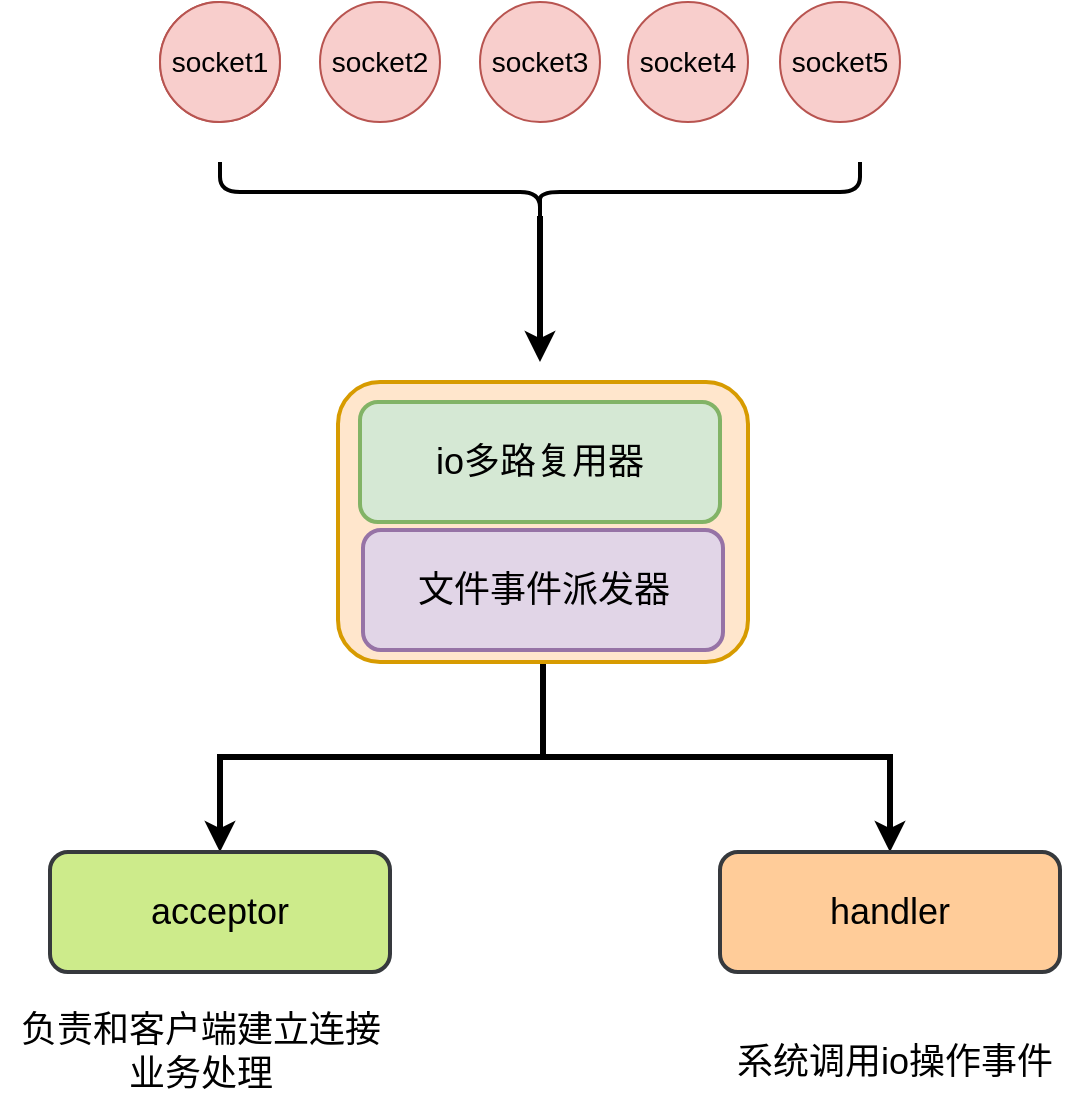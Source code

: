 <mxfile version="15.6.5" type="github"><diagram id="cEOK3jMGZeHYLs-aAo8m" name="第 1 页"><mxGraphModel dx="1186" dy="694" grid="1" gridSize="10" guides="1" tooltips="1" connect="1" arrows="1" fold="1" page="1" pageScale="1" pageWidth="827" pageHeight="1169" math="0" shadow="0"><root><mxCell id="0"/><mxCell id="1" parent="0"/><mxCell id="fW5pa93kXFS0rrpcE8qi-2" value="&lt;font style=&quot;font-size: 14px&quot;&gt;socket1&lt;/font&gt;" style="ellipse;whiteSpace=wrap;html=1;strokeColor=#b85450;fillColor=#f8cecc;fontColor=default;" vertex="1" parent="1"><mxGeometry x="210" y="160" width="60" height="60" as="geometry"/></mxCell><mxCell id="fW5pa93kXFS0rrpcE8qi-3" value="&lt;font style=&quot;font-size: 14px&quot;&gt;socket1&lt;/font&gt;" style="ellipse;whiteSpace=wrap;html=1;strokeColor=#b85450;fillColor=#f8cecc;fontColor=default;" vertex="1" parent="1"><mxGeometry x="210" y="160" width="60" height="60" as="geometry"/></mxCell><mxCell id="fW5pa93kXFS0rrpcE8qi-4" value="&lt;font style=&quot;font-size: 14px&quot;&gt;socket3&lt;/font&gt;" style="ellipse;whiteSpace=wrap;html=1;strokeColor=#b85450;fillColor=#f8cecc;fontColor=default;" vertex="1" parent="1"><mxGeometry x="370" y="160" width="60" height="60" as="geometry"/></mxCell><mxCell id="fW5pa93kXFS0rrpcE8qi-5" value="&lt;font style=&quot;font-size: 14px&quot;&gt;socket2&lt;/font&gt;" style="ellipse;whiteSpace=wrap;html=1;strokeColor=#b85450;fillColor=#f8cecc;fontColor=default;" vertex="1" parent="1"><mxGeometry x="290" y="160" width="60" height="60" as="geometry"/></mxCell><mxCell id="fW5pa93kXFS0rrpcE8qi-6" value="&lt;font style=&quot;font-size: 14px&quot;&gt;socket4&lt;/font&gt;" style="ellipse;whiteSpace=wrap;html=1;strokeColor=#b85450;fillColor=#f8cecc;fontColor=default;" vertex="1" parent="1"><mxGeometry x="444" y="160" width="60" height="60" as="geometry"/></mxCell><mxCell id="fW5pa93kXFS0rrpcE8qi-7" value="&lt;font style=&quot;font-size: 14px&quot;&gt;socket5&lt;/font&gt;" style="ellipse;whiteSpace=wrap;html=1;strokeColor=#b85450;fillColor=#f8cecc;fontColor=default;" vertex="1" parent="1"><mxGeometry x="520" y="160" width="60" height="60" as="geometry"/></mxCell><mxCell id="fW5pa93kXFS0rrpcE8qi-13" style="edgeStyle=orthogonalEdgeStyle;rounded=0;orthogonalLoop=1;jettySize=auto;html=1;exitX=0.1;exitY=0.5;exitDx=0;exitDy=0;exitPerimeter=0;fontSize=18;fontColor=default;strokeWidth=3;strokeColor=default;labelBackgroundColor=default;" edge="1" parent="1" source="fW5pa93kXFS0rrpcE8qi-9"><mxGeometry relative="1" as="geometry"><mxPoint x="400" y="340" as="targetPoint"/></mxGeometry></mxCell><mxCell id="fW5pa93kXFS0rrpcE8qi-9" value="" style="shape=curlyBracket;whiteSpace=wrap;html=1;rounded=1;fontSize=14;fontColor=default;strokeColor=default;fillColor=default;rotation=-90;strokeWidth=2;" vertex="1" parent="1"><mxGeometry x="385" y="95" width="30" height="320" as="geometry"/></mxCell><mxCell id="fW5pa93kXFS0rrpcE8qi-16" style="edgeStyle=orthogonalEdgeStyle;rounded=0;orthogonalLoop=1;jettySize=auto;html=1;exitX=0.5;exitY=1;exitDx=0;exitDy=0;labelBackgroundColor=default;fontSize=18;fontColor=default;strokeColor=default;strokeWidth=3;" edge="1" parent="1" source="fW5pa93kXFS0rrpcE8qi-10" target="fW5pa93kXFS0rrpcE8qi-14"><mxGeometry relative="1" as="geometry"/></mxCell><mxCell id="fW5pa93kXFS0rrpcE8qi-17" style="edgeStyle=orthogonalEdgeStyle;rounded=0;orthogonalLoop=1;jettySize=auto;html=1;exitX=0.5;exitY=1;exitDx=0;exitDy=0;entryX=0.5;entryY=0;entryDx=0;entryDy=0;labelBackgroundColor=default;fontSize=18;fontColor=default;strokeColor=default;strokeWidth=3;" edge="1" parent="1" source="fW5pa93kXFS0rrpcE8qi-10" target="fW5pa93kXFS0rrpcE8qi-15"><mxGeometry relative="1" as="geometry"/></mxCell><mxCell id="fW5pa93kXFS0rrpcE8qi-10" value="" style="rounded=1;whiteSpace=wrap;html=1;fontSize=14;strokeColor=#d79b00;strokeWidth=2;fillColor=#ffe6cc;fontColor=default;" vertex="1" parent="1"><mxGeometry x="299" y="350" width="205" height="140" as="geometry"/></mxCell><mxCell id="fW5pa93kXFS0rrpcE8qi-11" value="&lt;font style=&quot;font-size: 18px&quot;&gt;io多路复用器&lt;/font&gt;" style="rounded=1;whiteSpace=wrap;html=1;fontSize=14;strokeColor=#82b366;strokeWidth=2;fillColor=#d5e8d4;fontColor=default;" vertex="1" parent="1"><mxGeometry x="310" y="360" width="180" height="60" as="geometry"/></mxCell><mxCell id="fW5pa93kXFS0rrpcE8qi-12" value="&lt;font style=&quot;font-size: 18px&quot;&gt;文件事件派发器&lt;/font&gt;" style="rounded=1;whiteSpace=wrap;html=1;fontSize=14;strokeColor=#9673a6;strokeWidth=2;fillColor=#e1d5e7;fontColor=default;" vertex="1" parent="1"><mxGeometry x="311.5" y="424" width="180" height="60" as="geometry"/></mxCell><mxCell id="fW5pa93kXFS0rrpcE8qi-14" value="acceptor" style="rounded=1;whiteSpace=wrap;html=1;fontSize=18;strokeColor=#36393d;strokeWidth=2;fillColor=#cdeb8b;fontColor=default;" vertex="1" parent="1"><mxGeometry x="155" y="585" width="170" height="60" as="geometry"/></mxCell><mxCell id="fW5pa93kXFS0rrpcE8qi-15" value="handler" style="rounded=1;whiteSpace=wrap;html=1;fontSize=18;strokeColor=#36393d;strokeWidth=2;fillColor=#ffcc99;fontColor=default;" vertex="1" parent="1"><mxGeometry x="490" y="585" width="170" height="60" as="geometry"/></mxCell><mxCell id="fW5pa93kXFS0rrpcE8qi-18" value="系统调用io操作事件" style="text;html=1;align=center;verticalAlign=middle;resizable=0;points=[];autosize=1;strokeColor=none;fillColor=none;fontSize=18;fontColor=default;" vertex="1" parent="1"><mxGeometry x="491.5" y="675" width="170" height="30" as="geometry"/></mxCell><mxCell id="fW5pa93kXFS0rrpcE8qi-19" value="负责和客户端建立连接&lt;br&gt;业务处理" style="text;html=1;align=center;verticalAlign=middle;resizable=0;points=[];autosize=1;strokeColor=none;fillColor=none;fontSize=18;fontColor=default;" vertex="1" parent="1"><mxGeometry x="130" y="660" width="200" height="50" as="geometry"/></mxCell></root></mxGraphModel></diagram></mxfile>